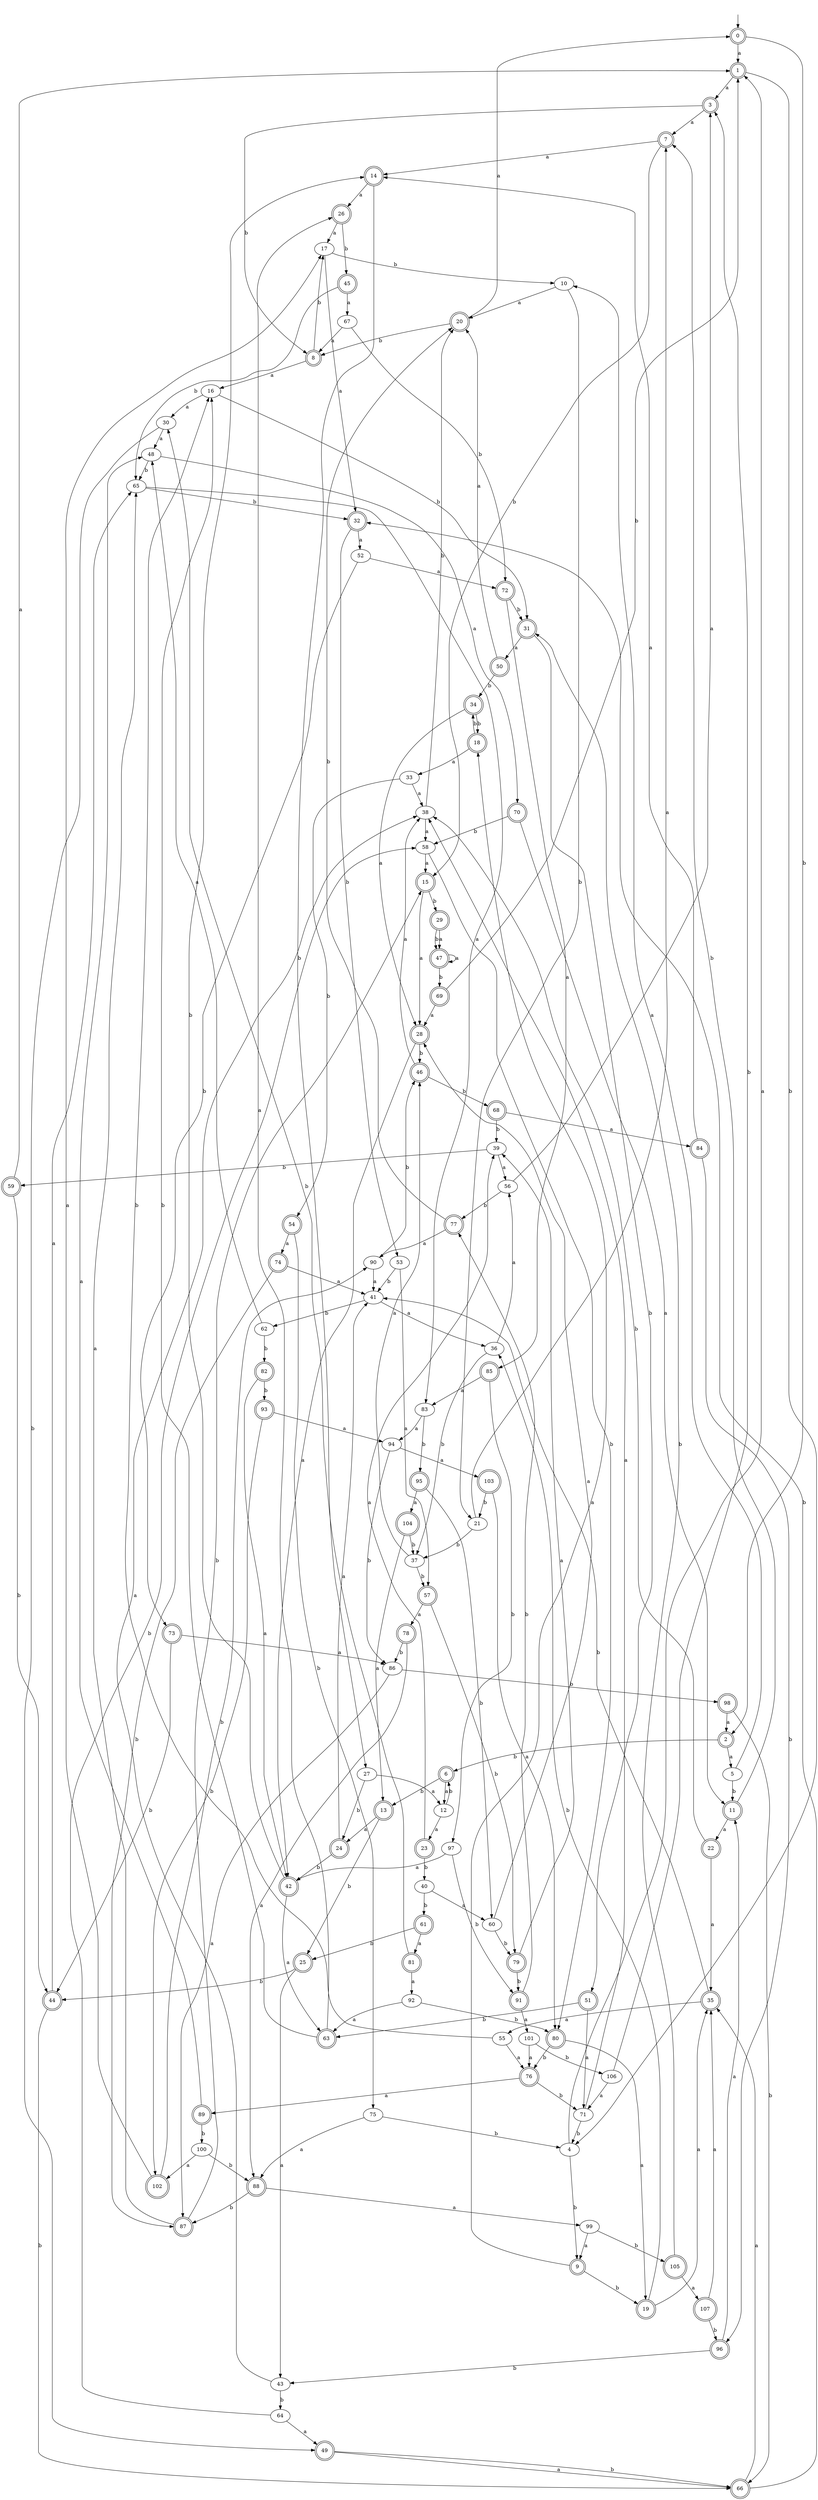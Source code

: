 digraph RandomDFA {
  __start0 [label="", shape=none];
  __start0 -> 0 [label=""];
  0 [shape=circle] [shape=doublecircle]
  0 -> 1 [label="a"]
  0 -> 2 [label="b"]
  1 [shape=doublecircle]
  1 -> 3 [label="a"]
  1 -> 4 [label="b"]
  2 [shape=doublecircle]
  2 -> 5 [label="a"]
  2 -> 6 [label="b"]
  3 [shape=doublecircle]
  3 -> 7 [label="a"]
  3 -> 8 [label="b"]
  4
  4 -> 1 [label="a"]
  4 -> 9 [label="b"]
  5
  5 -> 10 [label="a"]
  5 -> 11 [label="b"]
  6 [shape=doublecircle]
  6 -> 12 [label="a"]
  6 -> 13 [label="b"]
  7 [shape=doublecircle]
  7 -> 14 [label="a"]
  7 -> 15 [label="b"]
  8 [shape=doublecircle]
  8 -> 16 [label="a"]
  8 -> 17 [label="b"]
  9 [shape=doublecircle]
  9 -> 18 [label="a"]
  9 -> 19 [label="b"]
  10
  10 -> 20 [label="a"]
  10 -> 21 [label="b"]
  11 [shape=doublecircle]
  11 -> 22 [label="a"]
  11 -> 7 [label="b"]
  12
  12 -> 23 [label="a"]
  12 -> 6 [label="b"]
  13 [shape=doublecircle]
  13 -> 24 [label="a"]
  13 -> 25 [label="b"]
  14 [shape=doublecircle]
  14 -> 26 [label="a"]
  14 -> 27 [label="b"]
  15 [shape=doublecircle]
  15 -> 28 [label="a"]
  15 -> 29 [label="b"]
  16
  16 -> 30 [label="a"]
  16 -> 31 [label="b"]
  17
  17 -> 32 [label="a"]
  17 -> 10 [label="b"]
  18 [shape=doublecircle]
  18 -> 33 [label="a"]
  18 -> 34 [label="b"]
  19 [shape=doublecircle]
  19 -> 35 [label="a"]
  19 -> 36 [label="b"]
  20 [shape=doublecircle]
  20 -> 0 [label="a"]
  20 -> 8 [label="b"]
  21
  21 -> 7 [label="a"]
  21 -> 37 [label="b"]
  22 [shape=doublecircle]
  22 -> 35 [label="a"]
  22 -> 38 [label="b"]
  23 [shape=doublecircle]
  23 -> 39 [label="a"]
  23 -> 40 [label="b"]
  24 [shape=doublecircle]
  24 -> 41 [label="a"]
  24 -> 42 [label="b"]
  25 [shape=doublecircle]
  25 -> 43 [label="a"]
  25 -> 44 [label="b"]
  26 [shape=doublecircle]
  26 -> 17 [label="a"]
  26 -> 45 [label="b"]
  27
  27 -> 12 [label="a"]
  27 -> 24 [label="b"]
  28 [shape=doublecircle]
  28 -> 42 [label="a"]
  28 -> 46 [label="b"]
  29 [shape=doublecircle]
  29 -> 47 [label="a"]
  29 -> 47 [label="b"]
  30
  30 -> 48 [label="a"]
  30 -> 49 [label="b"]
  31 [shape=doublecircle]
  31 -> 50 [label="a"]
  31 -> 51 [label="b"]
  32 [shape=doublecircle]
  32 -> 52 [label="a"]
  32 -> 53 [label="b"]
  33
  33 -> 38 [label="a"]
  33 -> 54 [label="b"]
  34 [shape=doublecircle]
  34 -> 28 [label="a"]
  34 -> 18 [label="b"]
  35 [shape=doublecircle]
  35 -> 55 [label="a"]
  35 -> 41 [label="b"]
  36
  36 -> 56 [label="a"]
  36 -> 37 [label="b"]
  37
  37 -> 46 [label="a"]
  37 -> 57 [label="b"]
  38
  38 -> 58 [label="a"]
  38 -> 20 [label="b"]
  39
  39 -> 56 [label="a"]
  39 -> 59 [label="b"]
  40
  40 -> 60 [label="a"]
  40 -> 61 [label="b"]
  41
  41 -> 36 [label="a"]
  41 -> 62 [label="b"]
  42 [shape=doublecircle]
  42 -> 63 [label="a"]
  42 -> 14 [label="b"]
  43
  43 -> 38 [label="a"]
  43 -> 64 [label="b"]
  44 [shape=doublecircle]
  44 -> 65 [label="a"]
  44 -> 66 [label="b"]
  45 [shape=doublecircle]
  45 -> 67 [label="a"]
  45 -> 65 [label="b"]
  46 [shape=doublecircle]
  46 -> 38 [label="a"]
  46 -> 68 [label="b"]
  47 [shape=doublecircle]
  47 -> 47 [label="a"]
  47 -> 69 [label="b"]
  48
  48 -> 70 [label="a"]
  48 -> 65 [label="b"]
  49 [shape=doublecircle]
  49 -> 66 [label="a"]
  49 -> 66 [label="b"]
  50 [shape=doublecircle]
  50 -> 20 [label="a"]
  50 -> 34 [label="b"]
  51 [shape=doublecircle]
  51 -> 71 [label="a"]
  51 -> 63 [label="b"]
  52
  52 -> 72 [label="a"]
  52 -> 73 [label="b"]
  53
  53 -> 57 [label="a"]
  53 -> 41 [label="b"]
  54 [shape=doublecircle]
  54 -> 74 [label="a"]
  54 -> 75 [label="b"]
  55
  55 -> 76 [label="a"]
  55 -> 16 [label="b"]
  56
  56 -> 3 [label="a"]
  56 -> 77 [label="b"]
  57 [shape=doublecircle]
  57 -> 78 [label="a"]
  57 -> 79 [label="b"]
  58
  58 -> 15 [label="a"]
  58 -> 80 [label="b"]
  59 [shape=doublecircle]
  59 -> 1 [label="a"]
  59 -> 44 [label="b"]
  60
  60 -> 28 [label="a"]
  60 -> 79 [label="b"]
  61 [shape=doublecircle]
  61 -> 81 [label="a"]
  61 -> 25 [label="b"]
  62
  62 -> 48 [label="a"]
  62 -> 82 [label="b"]
  63 [shape=doublecircle]
  63 -> 26 [label="a"]
  63 -> 16 [label="b"]
  64
  64 -> 49 [label="a"]
  64 -> 58 [label="b"]
  65
  65 -> 83 [label="a"]
  65 -> 32 [label="b"]
  66 [shape=doublecircle]
  66 -> 35 [label="a"]
  66 -> 32 [label="b"]
  67
  67 -> 8 [label="a"]
  67 -> 72 [label="b"]
  68 [shape=doublecircle]
  68 -> 84 [label="a"]
  68 -> 39 [label="b"]
  69 [shape=doublecircle]
  69 -> 28 [label="a"]
  69 -> 1 [label="b"]
  70 [shape=doublecircle]
  70 -> 11 [label="a"]
  70 -> 58 [label="b"]
  71
  71 -> 38 [label="a"]
  71 -> 4 [label="b"]
  72 [shape=doublecircle]
  72 -> 85 [label="a"]
  72 -> 31 [label="b"]
  73 [shape=doublecircle]
  73 -> 86 [label="a"]
  73 -> 44 [label="b"]
  74 [shape=doublecircle]
  74 -> 41 [label="a"]
  74 -> 87 [label="b"]
  75
  75 -> 88 [label="a"]
  75 -> 4 [label="b"]
  76 [shape=doublecircle]
  76 -> 89 [label="a"]
  76 -> 71 [label="b"]
  77 [shape=doublecircle]
  77 -> 90 [label="a"]
  77 -> 20 [label="b"]
  78 [shape=doublecircle]
  78 -> 88 [label="a"]
  78 -> 86 [label="b"]
  79 [shape=doublecircle]
  79 -> 39 [label="a"]
  79 -> 91 [label="b"]
  80 [shape=doublecircle]
  80 -> 19 [label="a"]
  80 -> 76 [label="b"]
  81 [shape=doublecircle]
  81 -> 92 [label="a"]
  81 -> 30 [label="b"]
  82 [shape=doublecircle]
  82 -> 42 [label="a"]
  82 -> 93 [label="b"]
  83
  83 -> 94 [label="a"]
  83 -> 95 [label="b"]
  84 [shape=doublecircle]
  84 -> 14 [label="a"]
  84 -> 96 [label="b"]
  85 [shape=doublecircle]
  85 -> 83 [label="a"]
  85 -> 97 [label="b"]
  86
  86 -> 87 [label="a"]
  86 -> 98 [label="b"]
  87 [shape=doublecircle]
  87 -> 65 [label="a"]
  87 -> 15 [label="b"]
  88 [shape=doublecircle]
  88 -> 99 [label="a"]
  88 -> 87 [label="b"]
  89 [shape=doublecircle]
  89 -> 48 [label="a"]
  89 -> 100 [label="b"]
  90
  90 -> 41 [label="a"]
  90 -> 46 [label="b"]
  91 [shape=doublecircle]
  91 -> 101 [label="a"]
  91 -> 77 [label="b"]
  92
  92 -> 63 [label="a"]
  92 -> 80 [label="b"]
  93 [shape=doublecircle]
  93 -> 94 [label="a"]
  93 -> 102 [label="b"]
  94
  94 -> 103 [label="a"]
  94 -> 86 [label="b"]
  95 [shape=doublecircle]
  95 -> 104 [label="a"]
  95 -> 60 [label="b"]
  96 [shape=doublecircle]
  96 -> 11 [label="a"]
  96 -> 43 [label="b"]
  97
  97 -> 42 [label="a"]
  97 -> 91 [label="b"]
  98 [shape=doublecircle]
  98 -> 2 [label="a"]
  98 -> 66 [label="b"]
  99
  99 -> 9 [label="a"]
  99 -> 105 [label="b"]
  100
  100 -> 102 [label="a"]
  100 -> 88 [label="b"]
  101
  101 -> 76 [label="a"]
  101 -> 106 [label="b"]
  102 [shape=doublecircle]
  102 -> 17 [label="a"]
  102 -> 90 [label="b"]
  103 [shape=doublecircle]
  103 -> 80 [label="a"]
  103 -> 21 [label="b"]
  104 [shape=doublecircle]
  104 -> 13 [label="a"]
  104 -> 37 [label="b"]
  105 [shape=doublecircle]
  105 -> 107 [label="a"]
  105 -> 31 [label="b"]
  106
  106 -> 71 [label="a"]
  106 -> 3 [label="b"]
  107 [shape=doublecircle]
  107 -> 35 [label="a"]
  107 -> 96 [label="b"]
}

